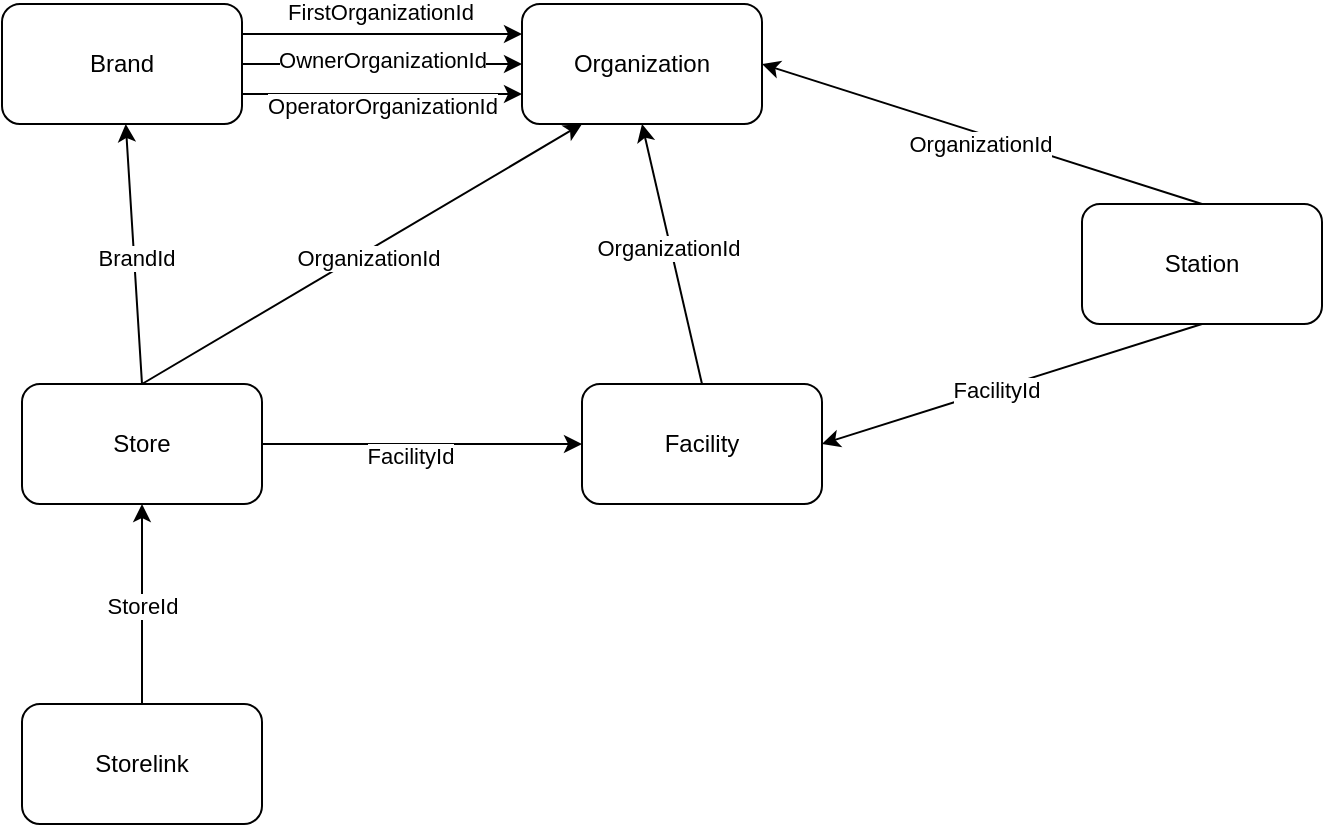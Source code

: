 <mxfile version="22.1.15" type="github">
  <diagram name="Page-1" id="rgkmgf3-Z7QhlgcMF33-">
    <mxGraphModel dx="2218" dy="1380" grid="1" gridSize="10" guides="1" tooltips="1" connect="1" arrows="1" fold="1" page="1" pageScale="1" pageWidth="850" pageHeight="1100" math="0" shadow="0">
      <root>
        <mxCell id="0" />
        <mxCell id="1" parent="0" />
        <mxCell id="f3KvEIUDbzWVqK_wyzBH-1" value="Organization" style="rounded=1;whiteSpace=wrap;html=1;" vertex="1" parent="1">
          <mxGeometry x="370" y="140" width="120" height="60" as="geometry" />
        </mxCell>
        <mxCell id="f3KvEIUDbzWVqK_wyzBH-9" style="rounded=0;orthogonalLoop=1;jettySize=auto;html=1;exitX=0.5;exitY=0;exitDx=0;exitDy=0;entryX=0.25;entryY=1;entryDx=0;entryDy=0;" edge="1" parent="1" source="f3KvEIUDbzWVqK_wyzBH-2" target="f3KvEIUDbzWVqK_wyzBH-1">
          <mxGeometry relative="1" as="geometry" />
        </mxCell>
        <mxCell id="f3KvEIUDbzWVqK_wyzBH-10" value="OrganizationId" style="edgeLabel;html=1;align=center;verticalAlign=middle;resizable=0;points=[];" vertex="1" connectable="0" parent="f3KvEIUDbzWVqK_wyzBH-9">
          <mxGeometry x="0.012" y="-3" relative="1" as="geometry">
            <mxPoint as="offset" />
          </mxGeometry>
        </mxCell>
        <mxCell id="f3KvEIUDbzWVqK_wyzBH-11" style="rounded=0;orthogonalLoop=1;jettySize=auto;html=1;exitX=0.5;exitY=0;exitDx=0;exitDy=0;" edge="1" parent="1" source="f3KvEIUDbzWVqK_wyzBH-2" target="f3KvEIUDbzWVqK_wyzBH-5">
          <mxGeometry relative="1" as="geometry" />
        </mxCell>
        <mxCell id="f3KvEIUDbzWVqK_wyzBH-12" value="BrandId" style="edgeLabel;html=1;align=center;verticalAlign=middle;resizable=0;points=[];" vertex="1" connectable="0" parent="f3KvEIUDbzWVqK_wyzBH-11">
          <mxGeometry x="-0.035" y="-1" relative="1" as="geometry">
            <mxPoint as="offset" />
          </mxGeometry>
        </mxCell>
        <mxCell id="f3KvEIUDbzWVqK_wyzBH-13" style="edgeStyle=orthogonalEdgeStyle;rounded=0;orthogonalLoop=1;jettySize=auto;html=1;exitX=1;exitY=0.5;exitDx=0;exitDy=0;" edge="1" parent="1" source="f3KvEIUDbzWVqK_wyzBH-2" target="f3KvEIUDbzWVqK_wyzBH-3">
          <mxGeometry relative="1" as="geometry" />
        </mxCell>
        <mxCell id="f3KvEIUDbzWVqK_wyzBH-14" value="FacilityId" style="edgeLabel;html=1;align=center;verticalAlign=middle;resizable=0;points=[];" vertex="1" connectable="0" parent="f3KvEIUDbzWVqK_wyzBH-13">
          <mxGeometry x="-0.075" y="-6" relative="1" as="geometry">
            <mxPoint as="offset" />
          </mxGeometry>
        </mxCell>
        <mxCell id="f3KvEIUDbzWVqK_wyzBH-2" value="Store" style="rounded=1;whiteSpace=wrap;html=1;" vertex="1" parent="1">
          <mxGeometry x="120" y="330" width="120" height="60" as="geometry" />
        </mxCell>
        <mxCell id="f3KvEIUDbzWVqK_wyzBH-21" style="rounded=0;orthogonalLoop=1;jettySize=auto;html=1;exitX=0.5;exitY=0;exitDx=0;exitDy=0;entryX=0.5;entryY=1;entryDx=0;entryDy=0;" edge="1" parent="1" source="f3KvEIUDbzWVqK_wyzBH-3" target="f3KvEIUDbzWVqK_wyzBH-1">
          <mxGeometry relative="1" as="geometry" />
        </mxCell>
        <mxCell id="f3KvEIUDbzWVqK_wyzBH-22" value="OrganizationId" style="edgeLabel;html=1;align=center;verticalAlign=middle;resizable=0;points=[];" vertex="1" connectable="0" parent="f3KvEIUDbzWVqK_wyzBH-21">
          <mxGeometry x="0.047" y="2" relative="1" as="geometry">
            <mxPoint as="offset" />
          </mxGeometry>
        </mxCell>
        <mxCell id="f3KvEIUDbzWVqK_wyzBH-3" value="Facility" style="rounded=1;whiteSpace=wrap;html=1;" vertex="1" parent="1">
          <mxGeometry x="400" y="330" width="120" height="60" as="geometry" />
        </mxCell>
        <mxCell id="f3KvEIUDbzWVqK_wyzBH-24" style="rounded=0;orthogonalLoop=1;jettySize=auto;html=1;exitX=0.5;exitY=0;exitDx=0;exitDy=0;entryX=1;entryY=0.5;entryDx=0;entryDy=0;" edge="1" parent="1" source="f3KvEIUDbzWVqK_wyzBH-4" target="f3KvEIUDbzWVqK_wyzBH-1">
          <mxGeometry relative="1" as="geometry" />
        </mxCell>
        <mxCell id="f3KvEIUDbzWVqK_wyzBH-28" value="OrganizationId" style="edgeLabel;html=1;align=center;verticalAlign=middle;resizable=0;points=[];" vertex="1" connectable="0" parent="f3KvEIUDbzWVqK_wyzBH-24">
          <mxGeometry x="0.286" y="-2" relative="1" as="geometry">
            <mxPoint x="30" y="17" as="offset" />
          </mxGeometry>
        </mxCell>
        <mxCell id="f3KvEIUDbzWVqK_wyzBH-26" style="rounded=0;orthogonalLoop=1;jettySize=auto;html=1;exitX=0.5;exitY=1;exitDx=0;exitDy=0;entryX=1;entryY=0.5;entryDx=0;entryDy=0;" edge="1" parent="1" source="f3KvEIUDbzWVqK_wyzBH-4" target="f3KvEIUDbzWVqK_wyzBH-3">
          <mxGeometry relative="1" as="geometry" />
        </mxCell>
        <mxCell id="f3KvEIUDbzWVqK_wyzBH-27" value="FacilityId" style="edgeLabel;html=1;align=center;verticalAlign=middle;resizable=0;points=[];" vertex="1" connectable="0" parent="f3KvEIUDbzWVqK_wyzBH-26">
          <mxGeometry x="0.084" relative="1" as="geometry">
            <mxPoint as="offset" />
          </mxGeometry>
        </mxCell>
        <mxCell id="f3KvEIUDbzWVqK_wyzBH-4" value="Station" style="rounded=1;whiteSpace=wrap;html=1;" vertex="1" parent="1">
          <mxGeometry x="650" y="240" width="120" height="60" as="geometry" />
        </mxCell>
        <mxCell id="f3KvEIUDbzWVqK_wyzBH-15" style="edgeStyle=orthogonalEdgeStyle;rounded=0;orthogonalLoop=1;jettySize=auto;html=1;exitX=1;exitY=0.25;exitDx=0;exitDy=0;entryX=0;entryY=0.25;entryDx=0;entryDy=0;" edge="1" parent="1" source="f3KvEIUDbzWVqK_wyzBH-5" target="f3KvEIUDbzWVqK_wyzBH-1">
          <mxGeometry relative="1" as="geometry" />
        </mxCell>
        <mxCell id="f3KvEIUDbzWVqK_wyzBH-16" value="FirstOrganizationId" style="edgeLabel;html=1;align=center;verticalAlign=middle;resizable=0;points=[];" vertex="1" connectable="0" parent="f3KvEIUDbzWVqK_wyzBH-15">
          <mxGeometry x="-0.057" relative="1" as="geometry">
            <mxPoint x="3" y="-11" as="offset" />
          </mxGeometry>
        </mxCell>
        <mxCell id="f3KvEIUDbzWVqK_wyzBH-17" style="edgeStyle=orthogonalEdgeStyle;rounded=0;orthogonalLoop=1;jettySize=auto;html=1;exitX=1;exitY=0.5;exitDx=0;exitDy=0;entryX=0;entryY=0.5;entryDx=0;entryDy=0;" edge="1" parent="1" source="f3KvEIUDbzWVqK_wyzBH-5" target="f3KvEIUDbzWVqK_wyzBH-1">
          <mxGeometry relative="1" as="geometry" />
        </mxCell>
        <mxCell id="f3KvEIUDbzWVqK_wyzBH-18" value="OwnerOrganizationId" style="edgeLabel;html=1;align=center;verticalAlign=middle;resizable=0;points=[];" vertex="1" connectable="0" parent="f3KvEIUDbzWVqK_wyzBH-17">
          <mxGeometry x="-0.271" y="2" relative="1" as="geometry">
            <mxPoint x="19" as="offset" />
          </mxGeometry>
        </mxCell>
        <mxCell id="f3KvEIUDbzWVqK_wyzBH-19" style="edgeStyle=orthogonalEdgeStyle;rounded=0;orthogonalLoop=1;jettySize=auto;html=1;exitX=1;exitY=0.75;exitDx=0;exitDy=0;entryX=0;entryY=0.75;entryDx=0;entryDy=0;" edge="1" parent="1" source="f3KvEIUDbzWVqK_wyzBH-5" target="f3KvEIUDbzWVqK_wyzBH-1">
          <mxGeometry relative="1" as="geometry" />
        </mxCell>
        <mxCell id="f3KvEIUDbzWVqK_wyzBH-20" value="OperatorOrganizationId" style="edgeLabel;html=1;align=center;verticalAlign=middle;resizable=0;points=[];" vertex="1" connectable="0" parent="f3KvEIUDbzWVqK_wyzBH-19">
          <mxGeometry x="-0.314" y="-3" relative="1" as="geometry">
            <mxPoint x="22" y="3" as="offset" />
          </mxGeometry>
        </mxCell>
        <mxCell id="f3KvEIUDbzWVqK_wyzBH-5" value="Brand" style="rounded=1;whiteSpace=wrap;html=1;" vertex="1" parent="1">
          <mxGeometry x="110" y="140" width="120" height="60" as="geometry" />
        </mxCell>
        <mxCell id="f3KvEIUDbzWVqK_wyzBH-29" style="edgeStyle=orthogonalEdgeStyle;rounded=0;orthogonalLoop=1;jettySize=auto;html=1;exitX=0.5;exitY=0;exitDx=0;exitDy=0;" edge="1" parent="1" source="f3KvEIUDbzWVqK_wyzBH-7" target="f3KvEIUDbzWVqK_wyzBH-2">
          <mxGeometry relative="1" as="geometry" />
        </mxCell>
        <mxCell id="f3KvEIUDbzWVqK_wyzBH-30" value="StoreId" style="edgeLabel;html=1;align=center;verticalAlign=middle;resizable=0;points=[];" vertex="1" connectable="0" parent="f3KvEIUDbzWVqK_wyzBH-29">
          <mxGeometry x="0.17" y="4" relative="1" as="geometry">
            <mxPoint x="4" y="9" as="offset" />
          </mxGeometry>
        </mxCell>
        <mxCell id="f3KvEIUDbzWVqK_wyzBH-7" value="Storelink" style="rounded=1;whiteSpace=wrap;html=1;" vertex="1" parent="1">
          <mxGeometry x="120" y="490" width="120" height="60" as="geometry" />
        </mxCell>
      </root>
    </mxGraphModel>
  </diagram>
</mxfile>
